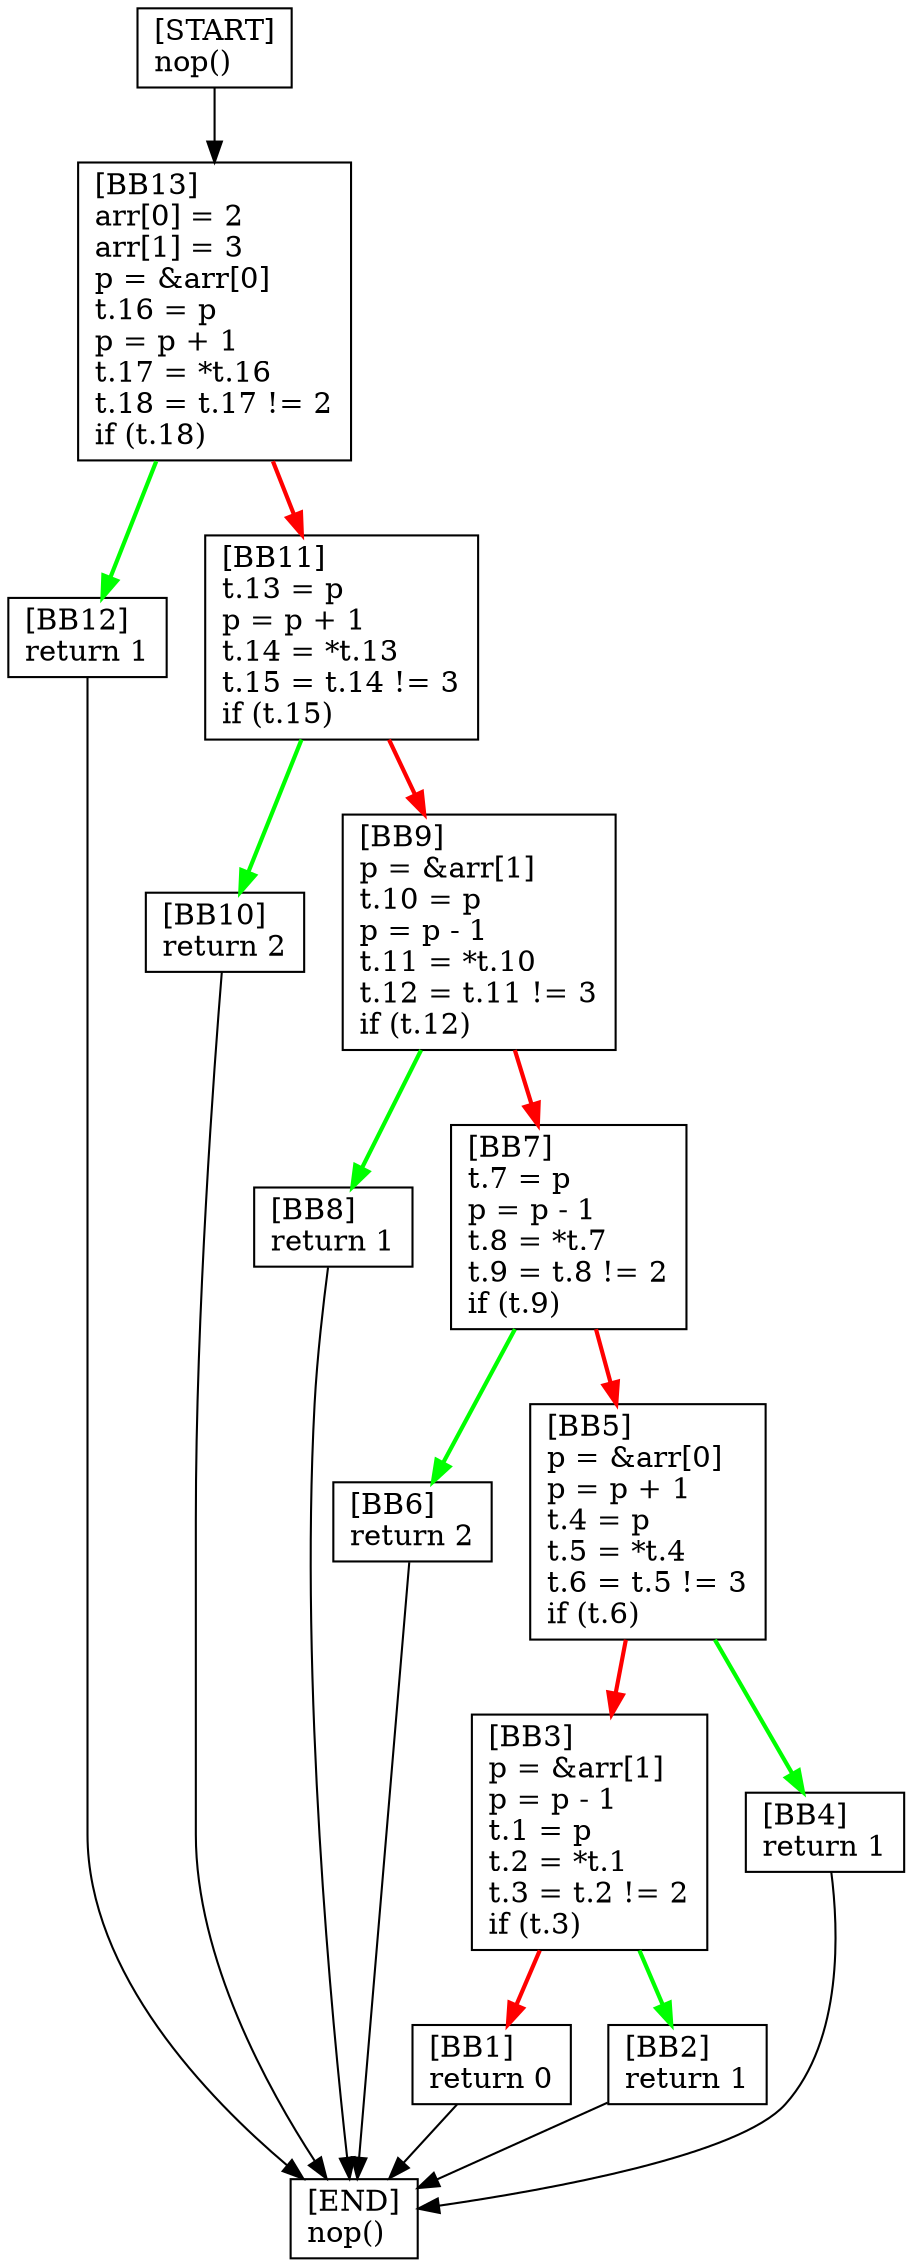digraph {
  node [shape=box]
  BB13 [label="[BB13]\larr[0] = 2\larr[1] = 3\lp = &arr[0]\lt.16 = p\lp = p + 1\lt.17 = *t.16\lt.18 = t.17 != 2\lif (t.18)\l"];
  BB12 [label="[BB12]\lreturn 1\l"];
  BB11 [label="[BB11]\lt.13 = p\lp = p + 1\lt.14 = *t.13\lt.15 = t.14 != 3\lif (t.15)\l"];
  BB10 [label="[BB10]\lreturn 2\l"];
  BB9 [label="[BB9]\lp = &arr[1]\lt.10 = p\lp = p - 1\lt.11 = *t.10\lt.12 = t.11 != 3\lif (t.12)\l"];
  BB8 [label="[BB8]\lreturn 1\l"];
  BB7 [label="[BB7]\lt.7 = p\lp = p - 1\lt.8 = *t.7\lt.9 = t.8 != 2\lif (t.9)\l"];
  BB6 [label="[BB6]\lreturn 2\l"];
  BB1 [label="[BB1]\lreturn 0\l"];
  START [label="[START]\lnop()\l"];
  END [label="[END]\lnop()\l"];
  BB2 [label="[BB2]\lreturn 1\l"];
  BB3 [label="[BB3]\lp = &arr[1]\lp = p - 1\lt.1 = p\lt.2 = *t.1\lt.3 = t.2 != 2\lif (t.3)\l"];
  BB4 [label="[BB4]\lreturn 1\l"];
  BB5 [label="[BB5]\lp = &arr[0]\lp = p + 1\lt.4 = p\lt.5 = *t.4\lt.6 = t.5 != 3\lif (t.6)\l"];
  BB6 -> END;
  BB7 -> BB6 [color=green, penwidth=2];
  BB9 -> BB8 [color=green, penwidth=2];
  BB3 -> BB1 [color=red, penwidth=2];
  BB11 -> BB9 [color=red, penwidth=2];
  BB1 -> END;
  BB4 -> END;
  BB5 -> BB3 [color=red, penwidth=2];
  BB3 -> BB2 [color=green, penwidth=2];
  BB2 -> END;
  BB5 -> BB4 [color=green, penwidth=2];
  BB7 -> BB5 [color=red, penwidth=2];
  BB9 -> BB7 [color=red, penwidth=2];
  BB11 -> BB10 [color=green, penwidth=2];
  BB12 -> END;
  BB13 -> BB12 [color=green, penwidth=2];
  BB10 -> END;
  BB13 -> BB11 [color=red, penwidth=2];
  START -> BB13;
  BB8 -> END;
}
